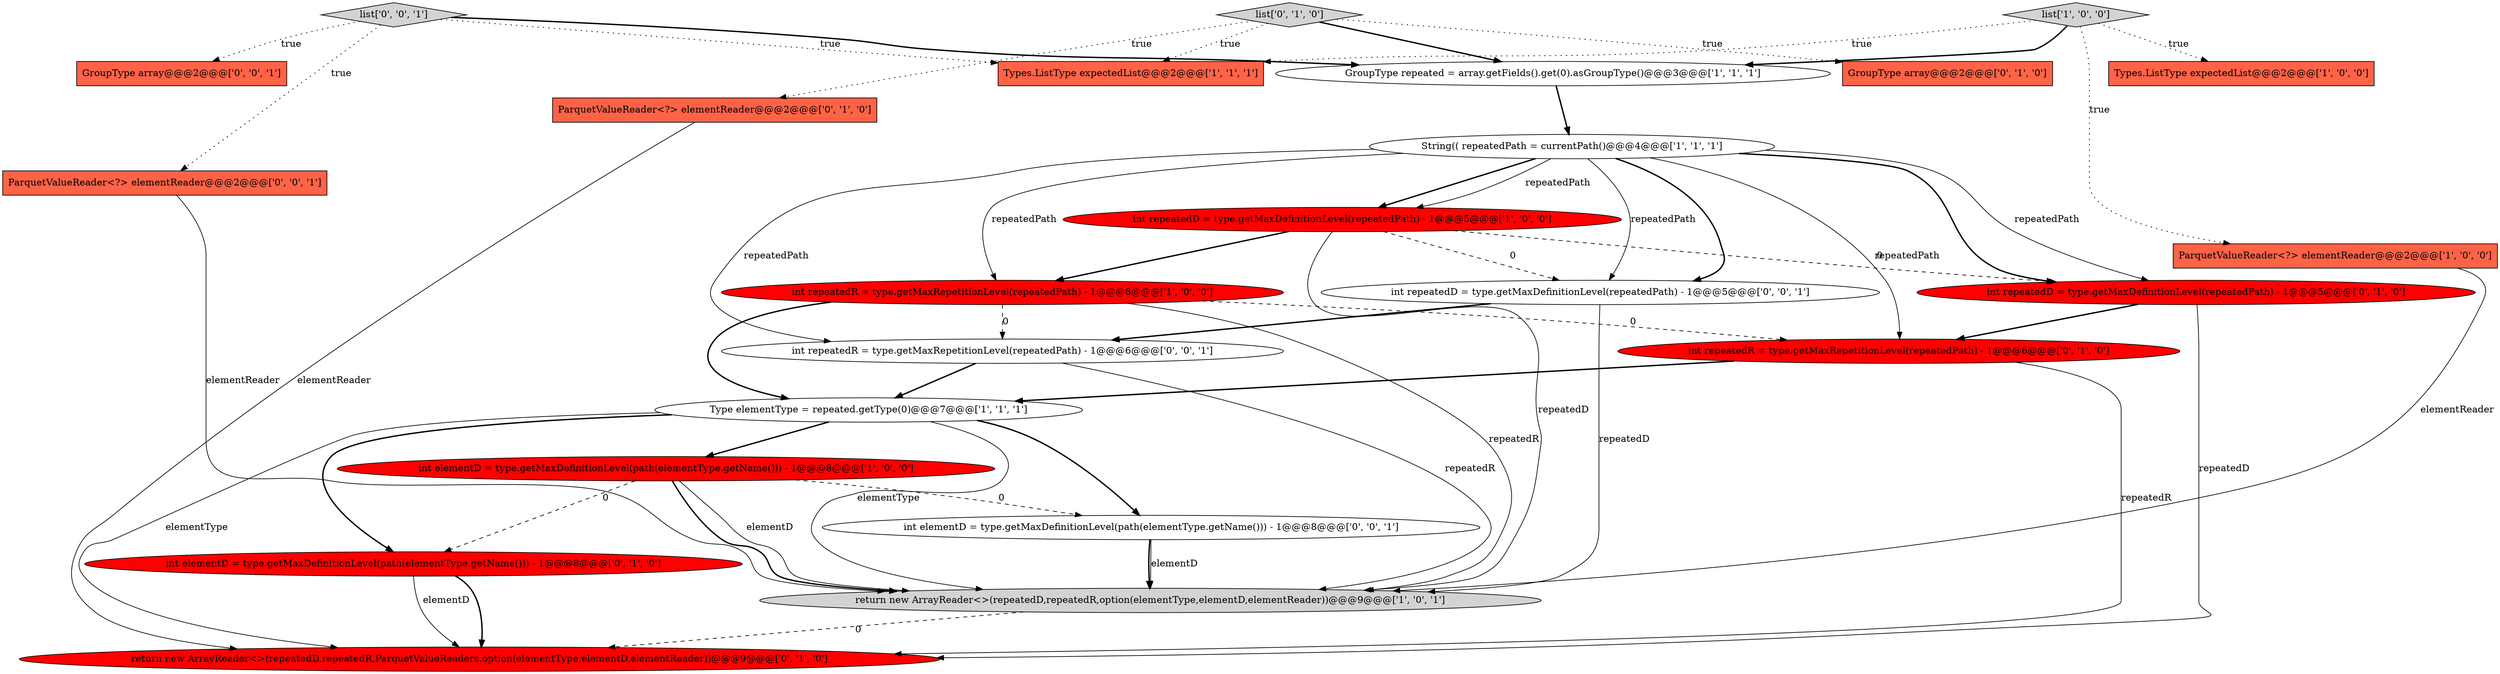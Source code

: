 digraph {
1 [style = filled, label = "GroupType repeated = array.getFields().get(0).asGroupType()@@@3@@@['1', '1', '1']", fillcolor = white, shape = ellipse image = "AAA0AAABBB1BBB"];
6 [style = filled, label = "ParquetValueReader<?> elementReader@@@2@@@['1', '0', '0']", fillcolor = tomato, shape = box image = "AAA0AAABBB1BBB"];
12 [style = filled, label = "int repeatedD = type.getMaxDefinitionLevel(repeatedPath) - 1@@@5@@@['0', '1', '0']", fillcolor = red, shape = ellipse image = "AAA1AAABBB2BBB"];
21 [style = filled, label = "int elementD = type.getMaxDefinitionLevel(path(elementType.getName())) - 1@@@8@@@['0', '0', '1']", fillcolor = white, shape = ellipse image = "AAA0AAABBB3BBB"];
11 [style = filled, label = "ParquetValueReader<?> elementReader@@@2@@@['0', '1', '0']", fillcolor = tomato, shape = box image = "AAA0AAABBB2BBB"];
23 [style = filled, label = "list['0', '0', '1']", fillcolor = lightgray, shape = diamond image = "AAA0AAABBB3BBB"];
22 [style = filled, label = "int repeatedD = type.getMaxDefinitionLevel(repeatedPath) - 1@@@5@@@['0', '0', '1']", fillcolor = white, shape = ellipse image = "AAA0AAABBB3BBB"];
0 [style = filled, label = "int elementD = type.getMaxDefinitionLevel(path(elementType.getName())) - 1@@@8@@@['1', '0', '0']", fillcolor = red, shape = ellipse image = "AAA1AAABBB1BBB"];
10 [style = filled, label = "return new ArrayReader<>(repeatedD,repeatedR,option(elementType,elementD,elementReader))@@@9@@@['1', '0', '1']", fillcolor = lightgray, shape = ellipse image = "AAA0AAABBB1BBB"];
9 [style = filled, label = "Types.ListType expectedList@@@2@@@['1', '1', '1']", fillcolor = tomato, shape = box image = "AAA0AAABBB1BBB"];
4 [style = filled, label = "int repeatedD = type.getMaxDefinitionLevel(repeatedPath) - 1@@@5@@@['1', '0', '0']", fillcolor = red, shape = ellipse image = "AAA1AAABBB1BBB"];
5 [style = filled, label = "Types.ListType expectedList@@@2@@@['1', '0', '0']", fillcolor = tomato, shape = box image = "AAA0AAABBB1BBB"];
20 [style = filled, label = "int repeatedR = type.getMaxRepetitionLevel(repeatedPath) - 1@@@6@@@['0', '0', '1']", fillcolor = white, shape = ellipse image = "AAA0AAABBB3BBB"];
2 [style = filled, label = "int repeatedR = type.getMaxRepetitionLevel(repeatedPath) - 1@@@6@@@['1', '0', '0']", fillcolor = red, shape = ellipse image = "AAA1AAABBB1BBB"];
17 [style = filled, label = "list['0', '1', '0']", fillcolor = lightgray, shape = diamond image = "AAA0AAABBB2BBB"];
19 [style = filled, label = "ParquetValueReader<?> elementReader@@@2@@@['0', '0', '1']", fillcolor = tomato, shape = box image = "AAA0AAABBB3BBB"];
15 [style = filled, label = "return new ArrayReader<>(repeatedD,repeatedR,ParquetValueReaders.option(elementType,elementD,elementReader))@@@9@@@['0', '1', '0']", fillcolor = red, shape = ellipse image = "AAA1AAABBB2BBB"];
3 [style = filled, label = "list['1', '0', '0']", fillcolor = lightgray, shape = diamond image = "AAA0AAABBB1BBB"];
13 [style = filled, label = "GroupType array@@@2@@@['0', '1', '0']", fillcolor = tomato, shape = box image = "AAA0AAABBB2BBB"];
16 [style = filled, label = "int repeatedR = type.getMaxRepetitionLevel(repeatedPath) - 1@@@6@@@['0', '1', '0']", fillcolor = red, shape = ellipse image = "AAA1AAABBB2BBB"];
14 [style = filled, label = "int elementD = type.getMaxDefinitionLevel(path(elementType.getName())) - 1@@@8@@@['0', '1', '0']", fillcolor = red, shape = ellipse image = "AAA1AAABBB2BBB"];
8 [style = filled, label = "Type elementType = repeated.getType(0)@@@7@@@['1', '1', '1']", fillcolor = white, shape = ellipse image = "AAA0AAABBB1BBB"];
18 [style = filled, label = "GroupType array@@@2@@@['0', '0', '1']", fillcolor = tomato, shape = box image = "AAA0AAABBB3BBB"];
7 [style = filled, label = "String(( repeatedPath = currentPath()@@@4@@@['1', '1', '1']", fillcolor = white, shape = ellipse image = "AAA0AAABBB1BBB"];
10->15 [style = dashed, label="0"];
21->10 [style = bold, label=""];
7->20 [style = solid, label="repeatedPath"];
2->20 [style = dashed, label="0"];
20->10 [style = solid, label="repeatedR"];
17->1 [style = bold, label=""];
3->1 [style = bold, label=""];
16->8 [style = bold, label=""];
7->12 [style = bold, label=""];
11->15 [style = solid, label="elementReader"];
8->14 [style = bold, label=""];
4->10 [style = solid, label="repeatedD"];
12->16 [style = bold, label=""];
4->2 [style = bold, label=""];
7->4 [style = bold, label=""];
3->9 [style = dotted, label="true"];
23->19 [style = dotted, label="true"];
3->6 [style = dotted, label="true"];
4->22 [style = dashed, label="0"];
22->10 [style = solid, label="repeatedD"];
7->22 [style = solid, label="repeatedPath"];
1->7 [style = bold, label=""];
21->10 [style = solid, label="elementD"];
23->9 [style = dotted, label="true"];
7->16 [style = solid, label="repeatedPath"];
19->10 [style = solid, label="elementReader"];
4->12 [style = dashed, label="0"];
8->0 [style = bold, label=""];
0->14 [style = dashed, label="0"];
7->22 [style = bold, label=""];
16->15 [style = solid, label="repeatedR"];
0->10 [style = bold, label=""];
8->10 [style = solid, label="elementType"];
20->8 [style = bold, label=""];
3->5 [style = dotted, label="true"];
23->18 [style = dotted, label="true"];
22->20 [style = bold, label=""];
6->10 [style = solid, label="elementReader"];
7->4 [style = solid, label="repeatedPath"];
0->21 [style = dashed, label="0"];
14->15 [style = solid, label="elementD"];
2->16 [style = dashed, label="0"];
17->9 [style = dotted, label="true"];
12->15 [style = solid, label="repeatedD"];
7->12 [style = solid, label="repeatedPath"];
23->1 [style = bold, label=""];
8->21 [style = bold, label=""];
14->15 [style = bold, label=""];
8->15 [style = solid, label="elementType"];
2->10 [style = solid, label="repeatedR"];
17->13 [style = dotted, label="true"];
0->10 [style = solid, label="elementD"];
7->2 [style = solid, label="repeatedPath"];
2->8 [style = bold, label=""];
17->11 [style = dotted, label="true"];
}
